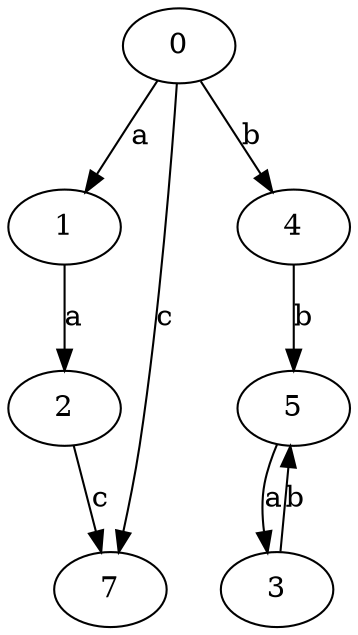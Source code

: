 strict digraph  {
1;
2;
3;
0;
4;
5;
7;
1 -> 2  [label=a];
2 -> 7  [label=c];
3 -> 5  [label=b];
0 -> 1  [label=a];
0 -> 4  [label=b];
0 -> 7  [label=c];
4 -> 5  [label=b];
5 -> 3  [label=a];
}
